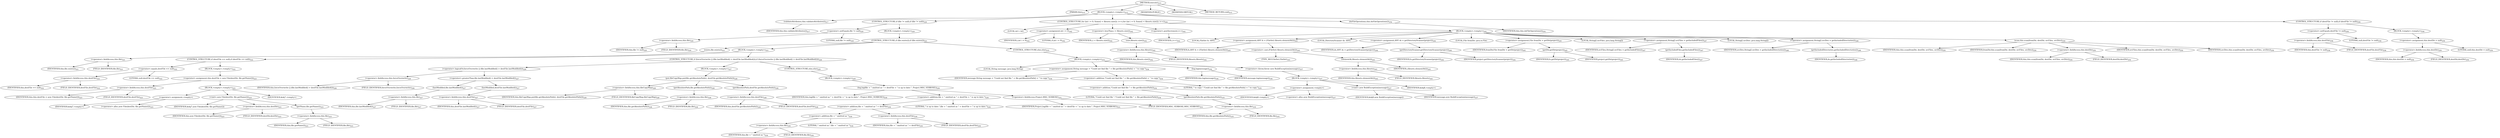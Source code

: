 digraph "execute" {  
"400" [label = <(METHOD,execute)<SUB>215</SUB>> ]
"23" [label = <(PARAM,this)<SUB>215</SUB>> ]
"401" [label = <(BLOCK,&lt;empty&gt;,&lt;empty&gt;)<SUB>215</SUB>> ]
"402" [label = <(validateAttributes,this.validateAttributes())<SUB>217</SUB>> ]
"22" [label = <(IDENTIFIER,this,this.validateAttributes())<SUB>217</SUB>> ]
"403" [label = <(CONTROL_STRUCTURE,if (file != null),if (file != null))<SUB>220</SUB>> ]
"404" [label = <(&lt;operator&gt;.notEquals,file != null)<SUB>220</SUB>> ]
"405" [label = <(&lt;operator&gt;.fieldAccess,this.file)<SUB>220</SUB>> ]
"406" [label = <(IDENTIFIER,this,file != null)<SUB>220</SUB>> ]
"407" [label = <(FIELD_IDENTIFIER,file,file)<SUB>220</SUB>> ]
"408" [label = <(LITERAL,null,file != null)<SUB>220</SUB>> ]
"409" [label = <(BLOCK,&lt;empty&gt;,&lt;empty&gt;)<SUB>220</SUB>> ]
"410" [label = <(CONTROL_STRUCTURE,if (file.exists()),if (file.exists()))<SUB>221</SUB>> ]
"411" [label = <(exists,file.exists())<SUB>221</SUB>> ]
"412" [label = <(&lt;operator&gt;.fieldAccess,this.file)<SUB>221</SUB>> ]
"413" [label = <(IDENTIFIER,this,file.exists())<SUB>221</SUB>> ]
"414" [label = <(FIELD_IDENTIFIER,file,file)<SUB>221</SUB>> ]
"415" [label = <(BLOCK,&lt;empty&gt;,&lt;empty&gt;)<SUB>221</SUB>> ]
"416" [label = <(CONTROL_STRUCTURE,if (destFile == null),if (destFile == null))<SUB>222</SUB>> ]
"417" [label = <(&lt;operator&gt;.equals,destFile == null)<SUB>222</SUB>> ]
"418" [label = <(&lt;operator&gt;.fieldAccess,this.destFile)<SUB>222</SUB>> ]
"419" [label = <(IDENTIFIER,this,destFile == null)<SUB>222</SUB>> ]
"420" [label = <(FIELD_IDENTIFIER,destFile,destFile)<SUB>222</SUB>> ]
"421" [label = <(LITERAL,null,destFile == null)<SUB>222</SUB>> ]
"422" [label = <(BLOCK,&lt;empty&gt;,&lt;empty&gt;)<SUB>222</SUB>> ]
"423" [label = <(&lt;operator&gt;.assignment,this.destFile = new File(destDir, file.getName()))<SUB>223</SUB>> ]
"424" [label = <(&lt;operator&gt;.fieldAccess,this.destFile)<SUB>223</SUB>> ]
"425" [label = <(IDENTIFIER,this,this.destFile = new File(destDir, file.getName()))<SUB>223</SUB>> ]
"426" [label = <(FIELD_IDENTIFIER,destFile,destFile)<SUB>223</SUB>> ]
"427" [label = <(BLOCK,&lt;empty&gt;,&lt;empty&gt;)<SUB>223</SUB>> ]
"428" [label = <(&lt;operator&gt;.assignment,&lt;empty&gt;)> ]
"429" [label = <(IDENTIFIER,$obj7,&lt;empty&gt;)> ]
"430" [label = <(&lt;operator&gt;.alloc,new File(destDir, file.getName()))<SUB>223</SUB>> ]
"431" [label = <(&lt;init&gt;,new File(destDir, file.getName()))<SUB>223</SUB>> ]
"432" [label = <(IDENTIFIER,$obj7,new File(destDir, file.getName()))> ]
"433" [label = <(&lt;operator&gt;.fieldAccess,this.destDir)<SUB>223</SUB>> ]
"434" [label = <(IDENTIFIER,this,new File(destDir, file.getName()))<SUB>223</SUB>> ]
"435" [label = <(FIELD_IDENTIFIER,destDir,destDir)<SUB>223</SUB>> ]
"436" [label = <(getName,file.getName())<SUB>223</SUB>> ]
"437" [label = <(&lt;operator&gt;.fieldAccess,this.file)<SUB>223</SUB>> ]
"438" [label = <(IDENTIFIER,this,file.getName())<SUB>223</SUB>> ]
"439" [label = <(FIELD_IDENTIFIER,file,file)<SUB>223</SUB>> ]
"440" [label = <(IDENTIFIER,$obj7,&lt;empty&gt;)> ]
"441" [label = <(CONTROL_STRUCTURE,if (forceOverwrite || (file.lastModified() &gt; destFile.lastModified())),if (forceOverwrite || (file.lastModified() &gt; destFile.lastModified())))<SUB>226</SUB>> ]
"442" [label = <(&lt;operator&gt;.logicalOr,forceOverwrite || (file.lastModified() &gt; destFile.lastModified()))<SUB>226</SUB>> ]
"443" [label = <(&lt;operator&gt;.fieldAccess,this.forceOverwrite)<SUB>226</SUB>> ]
"444" [label = <(IDENTIFIER,this,forceOverwrite || (file.lastModified() &gt; destFile.lastModified()))<SUB>226</SUB>> ]
"445" [label = <(FIELD_IDENTIFIER,forceOverwrite,forceOverwrite)<SUB>226</SUB>> ]
"446" [label = <(&lt;operator&gt;.greaterThan,file.lastModified() &gt; destFile.lastModified())<SUB>227</SUB>> ]
"447" [label = <(lastModified,file.lastModified())<SUB>227</SUB>> ]
"448" [label = <(&lt;operator&gt;.fieldAccess,this.file)<SUB>227</SUB>> ]
"449" [label = <(IDENTIFIER,this,file.lastModified())<SUB>227</SUB>> ]
"450" [label = <(FIELD_IDENTIFIER,file,file)<SUB>227</SUB>> ]
"451" [label = <(lastModified,destFile.lastModified())<SUB>227</SUB>> ]
"452" [label = <(&lt;operator&gt;.fieldAccess,this.destFile)<SUB>227</SUB>> ]
"453" [label = <(IDENTIFIER,this,destFile.lastModified())<SUB>227</SUB>> ]
"454" [label = <(FIELD_IDENTIFIER,destFile,destFile)<SUB>227</SUB>> ]
"455" [label = <(BLOCK,&lt;empty&gt;,&lt;empty&gt;)<SUB>227</SUB>> ]
"456" [label = <(put,fileCopyMap.put(file.getAbsolutePath(), destFile.getAbsolutePath()))<SUB>228</SUB>> ]
"457" [label = <(&lt;operator&gt;.fieldAccess,this.fileCopyMap)<SUB>228</SUB>> ]
"458" [label = <(IDENTIFIER,this,fileCopyMap.put(file.getAbsolutePath(), destFile.getAbsolutePath()))<SUB>228</SUB>> ]
"459" [label = <(FIELD_IDENTIFIER,fileCopyMap,fileCopyMap)<SUB>228</SUB>> ]
"460" [label = <(getAbsolutePath,file.getAbsolutePath())<SUB>228</SUB>> ]
"461" [label = <(&lt;operator&gt;.fieldAccess,this.file)<SUB>228</SUB>> ]
"462" [label = <(IDENTIFIER,this,file.getAbsolutePath())<SUB>228</SUB>> ]
"463" [label = <(FIELD_IDENTIFIER,file,file)<SUB>228</SUB>> ]
"464" [label = <(getAbsolutePath,destFile.getAbsolutePath())<SUB>228</SUB>> ]
"465" [label = <(&lt;operator&gt;.fieldAccess,this.destFile)<SUB>228</SUB>> ]
"466" [label = <(IDENTIFIER,this,destFile.getAbsolutePath())<SUB>228</SUB>> ]
"467" [label = <(FIELD_IDENTIFIER,destFile,destFile)<SUB>228</SUB>> ]
"468" [label = <(CONTROL_STRUCTURE,else,else)<SUB>229</SUB>> ]
"469" [label = <(BLOCK,&lt;empty&gt;,&lt;empty&gt;)<SUB>229</SUB>> ]
"470" [label = <(log,log(file + &quot; omitted as &quot; + destFile + &quot; is up to date.&quot;, Project.MSG_VERBOSE))<SUB>230</SUB>> ]
"24" [label = <(IDENTIFIER,this,log(file + &quot; omitted as &quot; + destFile + &quot; is up to date.&quot;, Project.MSG_VERBOSE))<SUB>230</SUB>> ]
"471" [label = <(&lt;operator&gt;.addition,file + &quot; omitted as &quot; + destFile + &quot; is up to date.&quot;)<SUB>230</SUB>> ]
"472" [label = <(&lt;operator&gt;.addition,file + &quot; omitted as &quot; + destFile)<SUB>230</SUB>> ]
"473" [label = <(&lt;operator&gt;.addition,file + &quot; omitted as &quot;)<SUB>230</SUB>> ]
"474" [label = <(&lt;operator&gt;.fieldAccess,this.file)<SUB>230</SUB>> ]
"475" [label = <(IDENTIFIER,this,file + &quot; omitted as &quot;)<SUB>230</SUB>> ]
"476" [label = <(FIELD_IDENTIFIER,file,file)<SUB>230</SUB>> ]
"477" [label = <(LITERAL,&quot; omitted as &quot;,file + &quot; omitted as &quot;)<SUB>230</SUB>> ]
"478" [label = <(&lt;operator&gt;.fieldAccess,this.destFile)<SUB>230</SUB>> ]
"479" [label = <(IDENTIFIER,this,file + &quot; omitted as &quot; + destFile)<SUB>230</SUB>> ]
"480" [label = <(FIELD_IDENTIFIER,destFile,destFile)<SUB>230</SUB>> ]
"481" [label = <(LITERAL,&quot; is up to date.&quot;,file + &quot; omitted as &quot; + destFile + &quot; is up to date.&quot;)<SUB>230</SUB>> ]
"482" [label = <(&lt;operator&gt;.fieldAccess,Project.MSG_VERBOSE)<SUB>231</SUB>> ]
"483" [label = <(IDENTIFIER,Project,log(file + &quot; omitted as &quot; + destFile + &quot; is up to date.&quot;, Project.MSG_VERBOSE))<SUB>231</SUB>> ]
"484" [label = <(FIELD_IDENTIFIER,MSG_VERBOSE,MSG_VERBOSE)<SUB>231</SUB>> ]
"485" [label = <(CONTROL_STRUCTURE,else,else)<SUB>233</SUB>> ]
"486" [label = <(BLOCK,&lt;empty&gt;,&lt;empty&gt;)<SUB>233</SUB>> ]
"487" [label = <(LOCAL,String message: java.lang.String)> ]
"488" [label = <(&lt;operator&gt;.assignment,String message = &quot;Could not find file &quot; + file.getAbsolutePath() + &quot; to copy.&quot;)<SUB>234</SUB>> ]
"489" [label = <(IDENTIFIER,message,String message = &quot;Could not find file &quot; + file.getAbsolutePath() + &quot; to copy.&quot;)<SUB>234</SUB>> ]
"490" [label = <(&lt;operator&gt;.addition,&quot;Could not find file &quot; + file.getAbsolutePath() + &quot; to copy.&quot;)<SUB>234</SUB>> ]
"491" [label = <(&lt;operator&gt;.addition,&quot;Could not find file &quot; + file.getAbsolutePath())<SUB>234</SUB>> ]
"492" [label = <(LITERAL,&quot;Could not find file &quot;,&quot;Could not find file &quot; + file.getAbsolutePath())<SUB>234</SUB>> ]
"493" [label = <(getAbsolutePath,file.getAbsolutePath())<SUB>235</SUB>> ]
"494" [label = <(&lt;operator&gt;.fieldAccess,this.file)<SUB>235</SUB>> ]
"495" [label = <(IDENTIFIER,this,file.getAbsolutePath())<SUB>235</SUB>> ]
"496" [label = <(FIELD_IDENTIFIER,file,file)<SUB>235</SUB>> ]
"497" [label = <(LITERAL,&quot; to copy.&quot;,&quot;Could not find file &quot; + file.getAbsolutePath() + &quot; to copy.&quot;)<SUB>235</SUB>> ]
"498" [label = <(log,log(message))<SUB>236</SUB>> ]
"25" [label = <(IDENTIFIER,this,log(message))<SUB>236</SUB>> ]
"499" [label = <(IDENTIFIER,message,log(message))<SUB>236</SUB>> ]
"500" [label = <(&lt;operator&gt;.throw,throw new BuildException(message);)<SUB>237</SUB>> ]
"501" [label = <(BLOCK,&lt;empty&gt;,&lt;empty&gt;)<SUB>237</SUB>> ]
"502" [label = <(&lt;operator&gt;.assignment,&lt;empty&gt;)> ]
"503" [label = <(IDENTIFIER,$obj8,&lt;empty&gt;)> ]
"504" [label = <(&lt;operator&gt;.alloc,new BuildException(message))<SUB>237</SUB>> ]
"505" [label = <(&lt;init&gt;,new BuildException(message))<SUB>237</SUB>> ]
"506" [label = <(IDENTIFIER,$obj8,new BuildException(message))> ]
"507" [label = <(IDENTIFIER,message,new BuildException(message))<SUB>237</SUB>> ]
"508" [label = <(IDENTIFIER,$obj8,&lt;empty&gt;)> ]
"509" [label = <(CONTROL_STRUCTURE,for (int i = 0; Some(i &lt; filesets.size()); i++),for (int i = 0; Some(i &lt; filesets.size()); i++))<SUB>242</SUB>> ]
"510" [label = <(LOCAL,int i: int)> ]
"511" [label = <(&lt;operator&gt;.assignment,int i = 0)<SUB>242</SUB>> ]
"512" [label = <(IDENTIFIER,i,int i = 0)<SUB>242</SUB>> ]
"513" [label = <(LITERAL,0,int i = 0)<SUB>242</SUB>> ]
"514" [label = <(&lt;operator&gt;.lessThan,i &lt; filesets.size())<SUB>242</SUB>> ]
"515" [label = <(IDENTIFIER,i,i &lt; filesets.size())<SUB>242</SUB>> ]
"516" [label = <(size,filesets.size())<SUB>242</SUB>> ]
"517" [label = <(&lt;operator&gt;.fieldAccess,this.filesets)<SUB>242</SUB>> ]
"518" [label = <(IDENTIFIER,this,filesets.size())<SUB>242</SUB>> ]
"519" [label = <(FIELD_IDENTIFIER,filesets,filesets)<SUB>242</SUB>> ]
"520" [label = <(&lt;operator&gt;.postIncrement,i++)<SUB>242</SUB>> ]
"521" [label = <(IDENTIFIER,i,i++)<SUB>242</SUB>> ]
"522" [label = <(BLOCK,&lt;empty&gt;,&lt;empty&gt;)<SUB>242</SUB>> ]
"523" [label = <(LOCAL,FileSet fs: ANY)> ]
"524" [label = <(&lt;operator&gt;.assignment,ANY fs = (FileSet) filesets.elementAt(i))<SUB>243</SUB>> ]
"525" [label = <(IDENTIFIER,fs,ANY fs = (FileSet) filesets.elementAt(i))<SUB>243</SUB>> ]
"526" [label = <(&lt;operator&gt;.cast,(FileSet) filesets.elementAt(i))<SUB>243</SUB>> ]
"527" [label = <(TYPE_REF,FileSet,FileSet)<SUB>243</SUB>> ]
"528" [label = <(elementAt,filesets.elementAt(i))<SUB>243</SUB>> ]
"529" [label = <(&lt;operator&gt;.fieldAccess,this.filesets)<SUB>243</SUB>> ]
"530" [label = <(IDENTIFIER,this,filesets.elementAt(i))<SUB>243</SUB>> ]
"531" [label = <(FIELD_IDENTIFIER,filesets,filesets)<SUB>243</SUB>> ]
"532" [label = <(IDENTIFIER,i,filesets.elementAt(i))<SUB>243</SUB>> ]
"533" [label = <(LOCAL,DirectoryScanner ds: ANY)> ]
"534" [label = <(&lt;operator&gt;.assignment,ANY ds = getDirectoryScanner(project))<SUB>244</SUB>> ]
"535" [label = <(IDENTIFIER,ds,ANY ds = getDirectoryScanner(project))<SUB>244</SUB>> ]
"536" [label = <(getDirectoryScanner,getDirectoryScanner(project))<SUB>244</SUB>> ]
"537" [label = <(IDENTIFIER,fs,getDirectoryScanner(project))<SUB>244</SUB>> ]
"538" [label = <(IDENTIFIER,project,getDirectoryScanner(project))<SUB>244</SUB>> ]
"539" [label = <(LOCAL,File fromDir: java.io.File)> ]
"540" [label = <(&lt;operator&gt;.assignment,File fromDir = getDir(project))<SUB>245</SUB>> ]
"541" [label = <(IDENTIFIER,fromDir,File fromDir = getDir(project))<SUB>245</SUB>> ]
"542" [label = <(getDir,getDir(project))<SUB>245</SUB>> ]
"543" [label = <(IDENTIFIER,fs,getDir(project))<SUB>245</SUB>> ]
"544" [label = <(IDENTIFIER,project,getDir(project))<SUB>245</SUB>> ]
"545" [label = <(LOCAL,String[] srcFiles: java.lang.String[])> ]
"546" [label = <(&lt;operator&gt;.assignment,String[] srcFiles = getIncludedFiles())<SUB>247</SUB>> ]
"547" [label = <(IDENTIFIER,srcFiles,String[] srcFiles = getIncludedFiles())<SUB>247</SUB>> ]
"548" [label = <(getIncludedFiles,getIncludedFiles())<SUB>247</SUB>> ]
"549" [label = <(IDENTIFIER,ds,getIncludedFiles())<SUB>247</SUB>> ]
"550" [label = <(LOCAL,String[] srcDirs: java.lang.String[])> ]
"551" [label = <(&lt;operator&gt;.assignment,String[] srcDirs = getIncludedDirectories())<SUB>248</SUB>> ]
"552" [label = <(IDENTIFIER,srcDirs,String[] srcDirs = getIncludedDirectories())<SUB>248</SUB>> ]
"553" [label = <(getIncludedDirectories,getIncludedDirectories())<SUB>248</SUB>> ]
"554" [label = <(IDENTIFIER,ds,getIncludedDirectories())<SUB>248</SUB>> ]
"555" [label = <(scan,this.scan(fromDir, destDir, srcFiles, srcDirs))<SUB>250</SUB>> ]
"26" [label = <(IDENTIFIER,this,this.scan(fromDir, destDir, srcFiles, srcDirs))<SUB>250</SUB>> ]
"556" [label = <(IDENTIFIER,fromDir,this.scan(fromDir, destDir, srcFiles, srcDirs))<SUB>250</SUB>> ]
"557" [label = <(&lt;operator&gt;.fieldAccess,this.destDir)<SUB>250</SUB>> ]
"558" [label = <(IDENTIFIER,this,this.scan(fromDir, destDir, srcFiles, srcDirs))<SUB>250</SUB>> ]
"559" [label = <(FIELD_IDENTIFIER,destDir,destDir)<SUB>250</SUB>> ]
"560" [label = <(IDENTIFIER,srcFiles,this.scan(fromDir, destDir, srcFiles, srcDirs))<SUB>250</SUB>> ]
"561" [label = <(IDENTIFIER,srcDirs,this.scan(fromDir, destDir, srcFiles, srcDirs))<SUB>250</SUB>> ]
"562" [label = <(doFileOperations,this.doFileOperations())<SUB>254</SUB>> ]
"27" [label = <(IDENTIFIER,this,this.doFileOperations())<SUB>254</SUB>> ]
"563" [label = <(CONTROL_STRUCTURE,if (destFile != null),if (destFile != null))<SUB>258</SUB>> ]
"564" [label = <(&lt;operator&gt;.notEquals,destFile != null)<SUB>258</SUB>> ]
"565" [label = <(&lt;operator&gt;.fieldAccess,this.destFile)<SUB>258</SUB>> ]
"566" [label = <(IDENTIFIER,this,destFile != null)<SUB>258</SUB>> ]
"567" [label = <(FIELD_IDENTIFIER,destFile,destFile)<SUB>258</SUB>> ]
"568" [label = <(LITERAL,null,destFile != null)<SUB>258</SUB>> ]
"569" [label = <(BLOCK,&lt;empty&gt;,&lt;empty&gt;)<SUB>258</SUB>> ]
"570" [label = <(&lt;operator&gt;.assignment,this.destDir = null)<SUB>259</SUB>> ]
"571" [label = <(&lt;operator&gt;.fieldAccess,this.destDir)<SUB>259</SUB>> ]
"572" [label = <(IDENTIFIER,this,this.destDir = null)<SUB>259</SUB>> ]
"573" [label = <(FIELD_IDENTIFIER,destDir,destDir)<SUB>259</SUB>> ]
"574" [label = <(LITERAL,null,this.destDir = null)<SUB>259</SUB>> ]
"575" [label = <(MODIFIER,PUBLIC)> ]
"576" [label = <(MODIFIER,VIRTUAL)> ]
"577" [label = <(METHOD_RETURN,void)<SUB>215</SUB>> ]
  "400" -> "23" 
  "400" -> "401" 
  "400" -> "575" 
  "400" -> "576" 
  "400" -> "577" 
  "401" -> "402" 
  "401" -> "403" 
  "401" -> "509" 
  "401" -> "562" 
  "401" -> "563" 
  "402" -> "22" 
  "403" -> "404" 
  "403" -> "409" 
  "404" -> "405" 
  "404" -> "408" 
  "405" -> "406" 
  "405" -> "407" 
  "409" -> "410" 
  "410" -> "411" 
  "410" -> "415" 
  "410" -> "485" 
  "411" -> "412" 
  "412" -> "413" 
  "412" -> "414" 
  "415" -> "416" 
  "415" -> "441" 
  "416" -> "417" 
  "416" -> "422" 
  "417" -> "418" 
  "417" -> "421" 
  "418" -> "419" 
  "418" -> "420" 
  "422" -> "423" 
  "423" -> "424" 
  "423" -> "427" 
  "424" -> "425" 
  "424" -> "426" 
  "427" -> "428" 
  "427" -> "431" 
  "427" -> "440" 
  "428" -> "429" 
  "428" -> "430" 
  "431" -> "432" 
  "431" -> "433" 
  "431" -> "436" 
  "433" -> "434" 
  "433" -> "435" 
  "436" -> "437" 
  "437" -> "438" 
  "437" -> "439" 
  "441" -> "442" 
  "441" -> "455" 
  "441" -> "468" 
  "442" -> "443" 
  "442" -> "446" 
  "443" -> "444" 
  "443" -> "445" 
  "446" -> "447" 
  "446" -> "451" 
  "447" -> "448" 
  "448" -> "449" 
  "448" -> "450" 
  "451" -> "452" 
  "452" -> "453" 
  "452" -> "454" 
  "455" -> "456" 
  "456" -> "457" 
  "456" -> "460" 
  "456" -> "464" 
  "457" -> "458" 
  "457" -> "459" 
  "460" -> "461" 
  "461" -> "462" 
  "461" -> "463" 
  "464" -> "465" 
  "465" -> "466" 
  "465" -> "467" 
  "468" -> "469" 
  "469" -> "470" 
  "470" -> "24" 
  "470" -> "471" 
  "470" -> "482" 
  "471" -> "472" 
  "471" -> "481" 
  "472" -> "473" 
  "472" -> "478" 
  "473" -> "474" 
  "473" -> "477" 
  "474" -> "475" 
  "474" -> "476" 
  "478" -> "479" 
  "478" -> "480" 
  "482" -> "483" 
  "482" -> "484" 
  "485" -> "486" 
  "486" -> "487" 
  "486" -> "488" 
  "486" -> "498" 
  "486" -> "500" 
  "488" -> "489" 
  "488" -> "490" 
  "490" -> "491" 
  "490" -> "497" 
  "491" -> "492" 
  "491" -> "493" 
  "493" -> "494" 
  "494" -> "495" 
  "494" -> "496" 
  "498" -> "25" 
  "498" -> "499" 
  "500" -> "501" 
  "501" -> "502" 
  "501" -> "505" 
  "501" -> "508" 
  "502" -> "503" 
  "502" -> "504" 
  "505" -> "506" 
  "505" -> "507" 
  "509" -> "510" 
  "509" -> "511" 
  "509" -> "514" 
  "509" -> "520" 
  "509" -> "522" 
  "511" -> "512" 
  "511" -> "513" 
  "514" -> "515" 
  "514" -> "516" 
  "516" -> "517" 
  "517" -> "518" 
  "517" -> "519" 
  "520" -> "521" 
  "522" -> "523" 
  "522" -> "524" 
  "522" -> "533" 
  "522" -> "534" 
  "522" -> "539" 
  "522" -> "540" 
  "522" -> "545" 
  "522" -> "546" 
  "522" -> "550" 
  "522" -> "551" 
  "522" -> "555" 
  "524" -> "525" 
  "524" -> "526" 
  "526" -> "527" 
  "526" -> "528" 
  "528" -> "529" 
  "528" -> "532" 
  "529" -> "530" 
  "529" -> "531" 
  "534" -> "535" 
  "534" -> "536" 
  "536" -> "537" 
  "536" -> "538" 
  "540" -> "541" 
  "540" -> "542" 
  "542" -> "543" 
  "542" -> "544" 
  "546" -> "547" 
  "546" -> "548" 
  "548" -> "549" 
  "551" -> "552" 
  "551" -> "553" 
  "553" -> "554" 
  "555" -> "26" 
  "555" -> "556" 
  "555" -> "557" 
  "555" -> "560" 
  "555" -> "561" 
  "557" -> "558" 
  "557" -> "559" 
  "562" -> "27" 
  "563" -> "564" 
  "563" -> "569" 
  "564" -> "565" 
  "564" -> "568" 
  "565" -> "566" 
  "565" -> "567" 
  "569" -> "570" 
  "570" -> "571" 
  "570" -> "574" 
  "571" -> "572" 
  "571" -> "573" 
}
